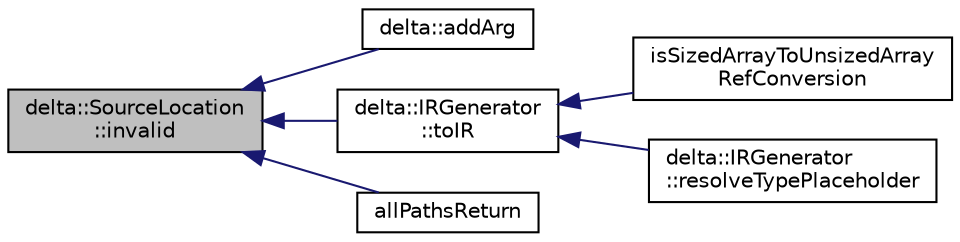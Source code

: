 digraph "delta::SourceLocation::invalid"
{
  edge [fontname="Helvetica",fontsize="10",labelfontname="Helvetica",labelfontsize="10"];
  node [fontname="Helvetica",fontsize="10",shape=record];
  rankdir="LR";
  Node7 [label="delta::SourceLocation\l::invalid",height=0.2,width=0.4,color="black", fillcolor="grey75", style="filled", fontcolor="black"];
  Node7 -> Node8 [dir="back",color="midnightblue",fontsize="10",style="solid",fontname="Helvetica"];
  Node8 [label="delta::addArg",height=0.2,width=0.4,color="black", fillcolor="white", style="filled",URL="$namespacedelta.html#a2fd723c13c55dc2994575f4fa64b147c"];
  Node7 -> Node9 [dir="back",color="midnightblue",fontsize="10",style="solid",fontname="Helvetica"];
  Node9 [label="delta::IRGenerator\l::toIR",height=0.2,width=0.4,color="black", fillcolor="white", style="filled",URL="$classdelta_1_1_i_r_generator.html#a921262b31eeedf04594f66dcbaa08e8a"];
  Node9 -> Node10 [dir="back",color="midnightblue",fontsize="10",style="solid",fontname="Helvetica"];
  Node10 [label="isSizedArrayToUnsizedArray\lRefConversion",height=0.2,width=0.4,color="black", fillcolor="white", style="filled",URL="$irgen-expr_8cpp.html#a2a9c0af458308795c28f54640446b93d"];
  Node9 -> Node11 [dir="back",color="midnightblue",fontsize="10",style="solid",fontname="Helvetica"];
  Node11 [label="delta::IRGenerator\l::resolveTypePlaceholder",height=0.2,width=0.4,color="black", fillcolor="white", style="filled",URL="$classdelta_1_1_i_r_generator.html#a3dcb9317d090022c47d62a2df03c46f7"];
  Node7 -> Node12 [dir="back",color="midnightblue",fontsize="10",style="solid",fontname="Helvetica"];
  Node12 [label="allPathsReturn",height=0.2,width=0.4,color="black", fillcolor="white", style="filled",URL="$typecheck_8cpp.html#acd61f00ed38f65b865c4033b48457760"];
}
